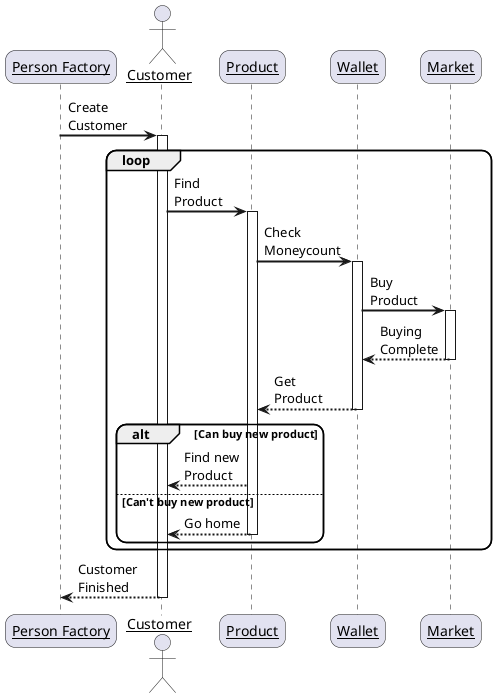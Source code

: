 ﻿@startuml
skinparam sequenceArrowThickness 2
skinparam roundcorner 20
skinparam maxmessagesize 60
skinparam sequenceParticipant underline

participant "Person Factory" as A
actor Customer
participant "Product" as B
participant "Wallet" as C
participant "Market" as D

A -> Customer: Create Customer
activate Customer

loop

    Customer -> B: Find Product
    activate B
    
    B -> C: Check Moneycount
    activate C
    
    C -> D: Buy Product
    activate D
    
    D --> C: Buying Complete
    deactivate D
    
    C --> B: Get Product
    deactivate C
    
    alt Can buy new product
    
        B --> Customer: Find new Product
    
    else Can't buy new product
    
        B --> Customer: Go home
        deactivate B
    
    end
    
end

Customer --> A: Customer Finished
deactivate A

deactivate Customer

@enduml